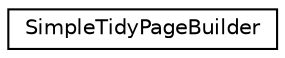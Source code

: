 digraph "Graphical Class Hierarchy"
{
  edge [fontname="Helvetica",fontsize="10",labelfontname="Helvetica",labelfontsize="10"];
  node [fontname="Helvetica",fontsize="10",shape=record];
  rankdir="LR";
  Node1 [label="SimpleTidyPageBuilder",height=0.2,width=0.4,color="black", fillcolor="white", style="filled",URL="$class_simple_tidy_page_builder.html"];
}
